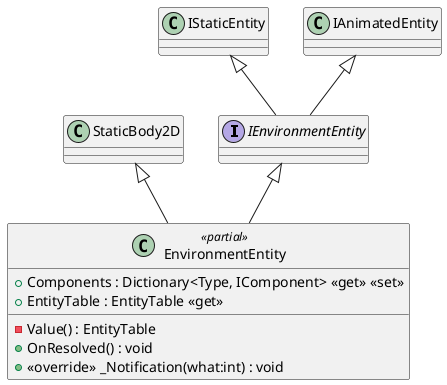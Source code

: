 @startuml
interface IEnvironmentEntity {
}
class EnvironmentEntity <<partial>> {
    + Components : Dictionary<Type, IComponent> <<get>> <<set>>
    - Value() : EntityTable
    + EntityTable : EntityTable <<get>>
    + OnResolved() : void
    + <<override>> _Notification(what:int) : void
}
IStaticEntity <|-- IEnvironmentEntity
IAnimatedEntity <|-- IEnvironmentEntity
StaticBody2D <|-- EnvironmentEntity
IEnvironmentEntity <|-- EnvironmentEntity
@enduml
